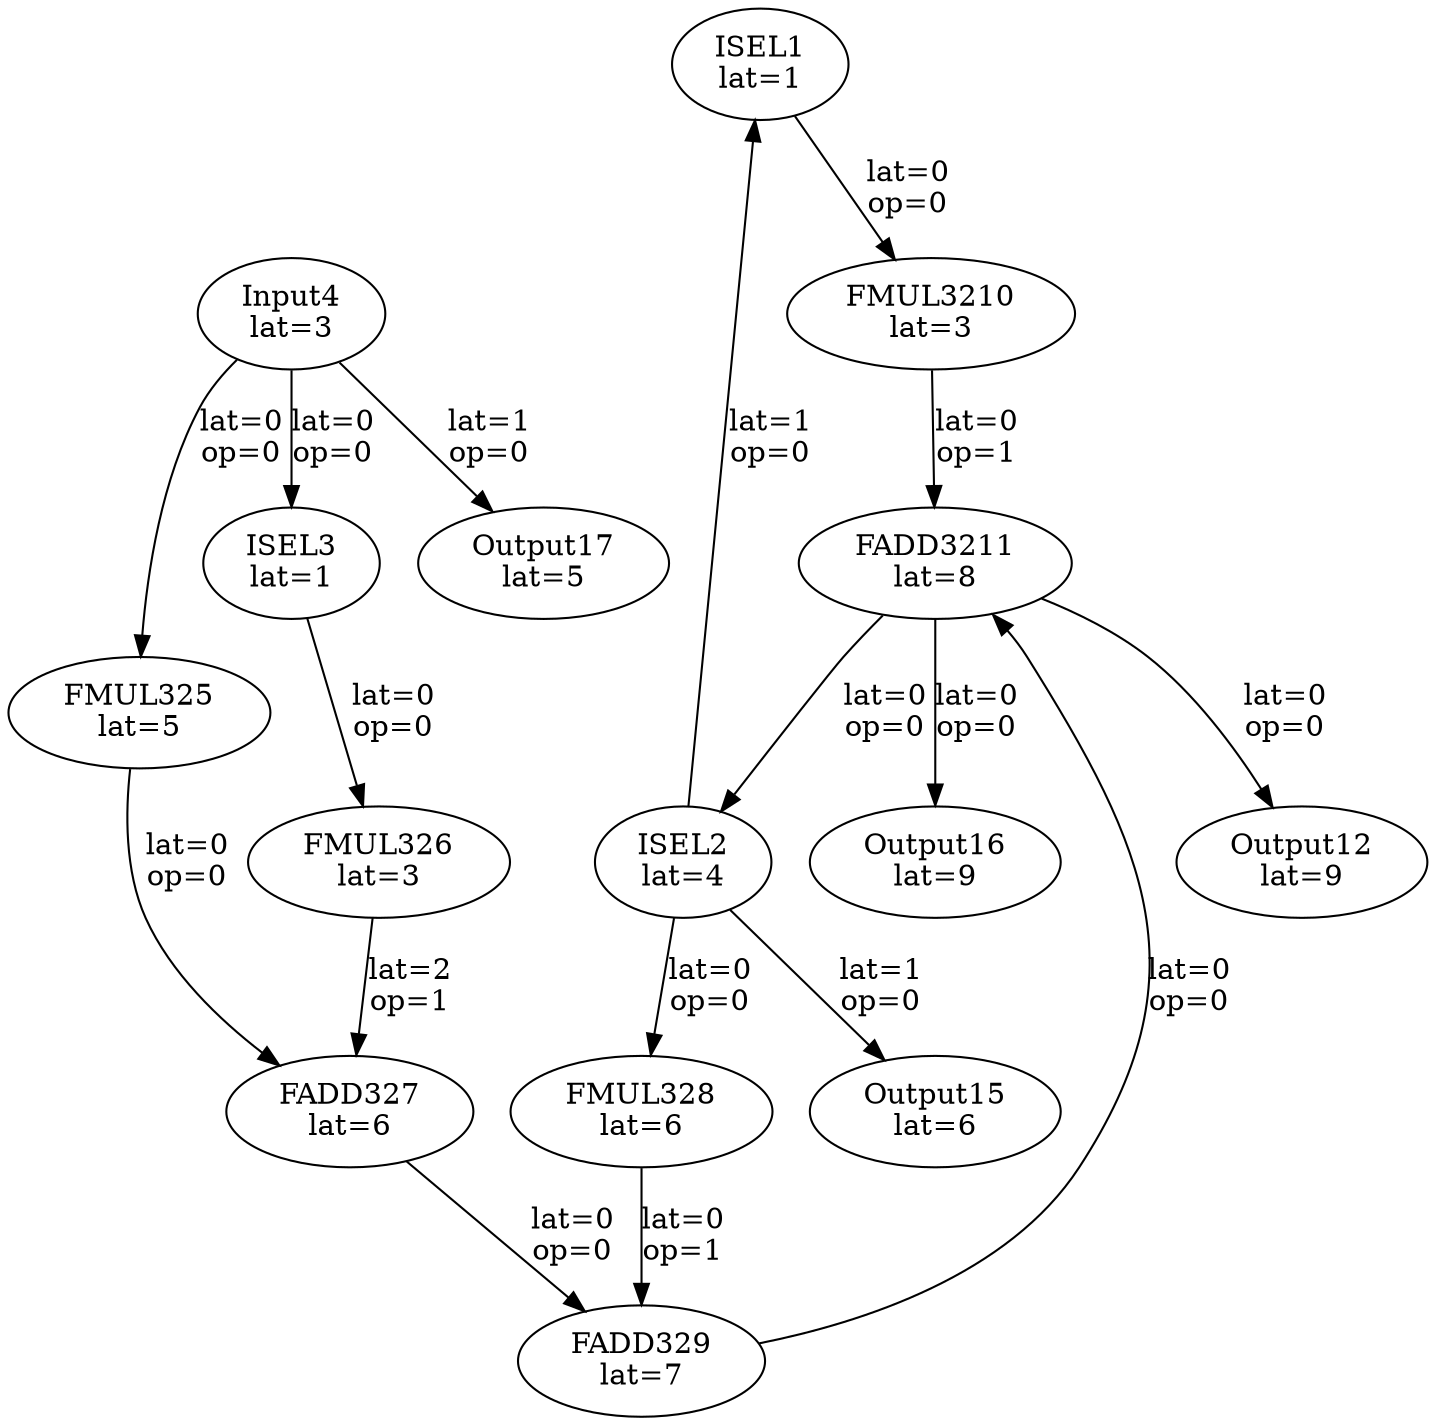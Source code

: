 Digraph G {
"ISEL1"[label = "\N\nlat=1"];
"ISEL2"->"ISEL1"[label = "lat=1\nop=0"];
"ISEL2"[label = "\N\nlat=4"];
"FADD3211"->"ISEL2"[label = "lat=0\nop=0"];
"ISEL3"[label = "\N\nlat=1"];
"Input4"->"ISEL3"[label = "lat=0\nop=0"];
"Input4"[label = "\N\nlat=3"];
"FMUL325"[label = "\N\nlat=5"];
"Input4"->"FMUL325"[label = "lat=0\nop=0"];
"FMUL326"[label = "\N\nlat=3"];
"ISEL3"->"FMUL326"[label = "lat=0\nop=0"];
"FADD327"[label = "\N\nlat=6"];
"FMUL325"->"FADD327"[label = "lat=0\nop=0"];
"FMUL326"->"FADD327"[label = "lat=2\nop=1"];
"FMUL328"[label = "\N\nlat=6"];
"ISEL2"->"FMUL328"[label = "lat=0\nop=0"];
"FADD329"[label = "\N\nlat=7"];
"FADD327"->"FADD329"[label = "lat=0\nop=0"];
"FMUL328"->"FADD329"[label = "lat=0\nop=1"];
"FMUL3210"[label = "\N\nlat=3"];
"ISEL1"->"FMUL3210"[label = "lat=0\nop=0"];
"FADD3211"[label = "\N\nlat=8"];
"FADD329"->"FADD3211"[label = "lat=0\nop=0"];
"FMUL3210"->"FADD3211"[label = "lat=0\nop=1"];
"Output12"[label = "\N\nlat=9"];
"FADD3211"->"Output12"[label = "lat=0\nop=0"];
"Output15"[label = "\N\nlat=6"];
"ISEL2"->"Output15"[label = "lat=1\nop=0"];
"Output16"[label = "\N\nlat=9"];
"FADD3211"->"Output16"[label = "lat=0\nop=0"];
"Output17"[label = "\N\nlat=5"];
"Input4"->"Output17"[label = "lat=1\nop=0"];
}
